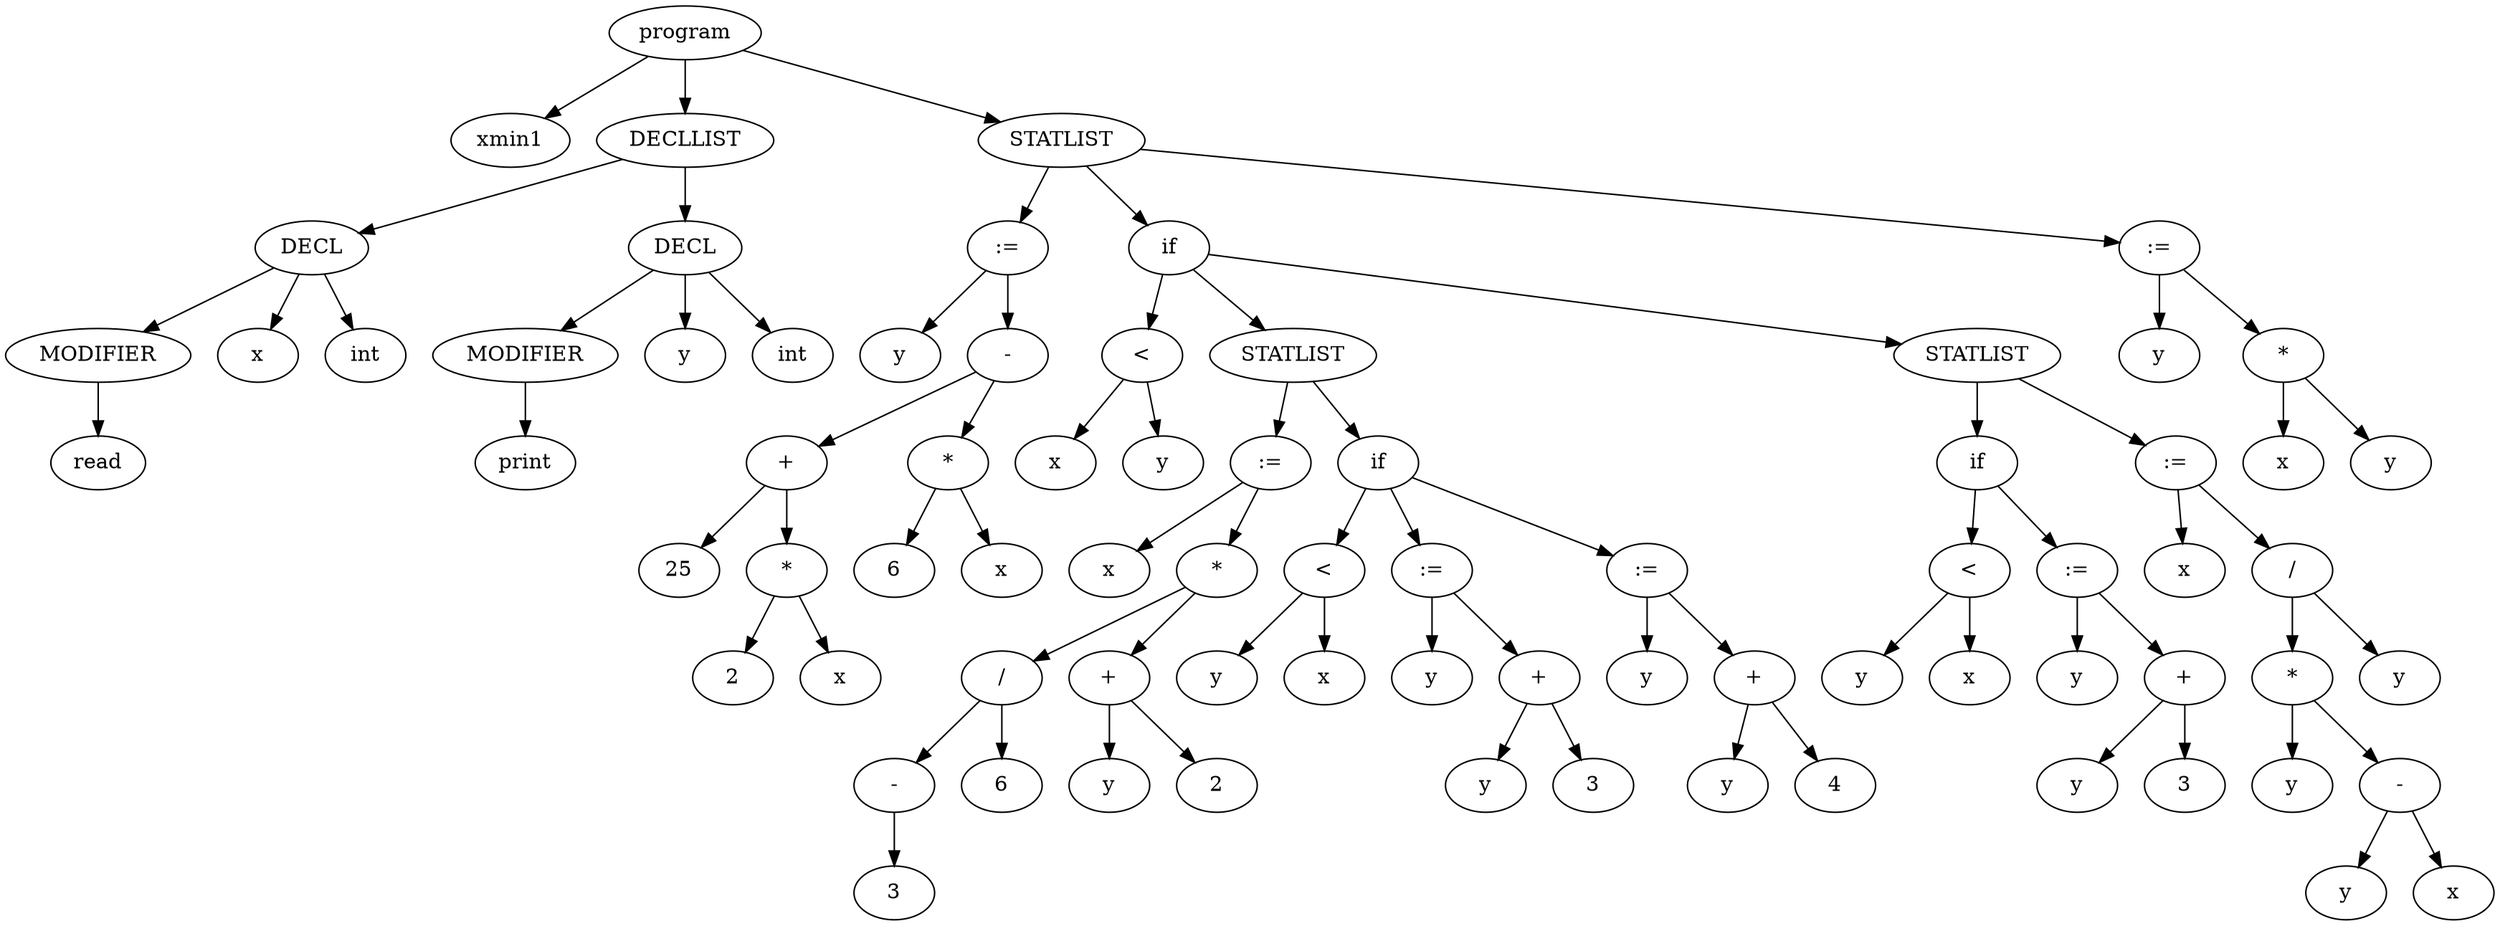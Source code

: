 digraph{ 
n705927765 [label="program"]
n366712642 [label="xmin1"]
n1829164700 [label="DECLLIST"]
n2018699554 [label="DECL"]
n1311053135 [label="MODIFIER"]
n118352462 [label="read"]
n1550089733 [label="x"]
n865113938 [label="int"]
n1442407170 [label="DECL"]
n1028566121 [label="MODIFIER"]
n1118140819 [label="print"]
n1975012498 [label="y"]
n1808253012 [label="int"]
n589431969 [label="STATLIST"]
n1252169911 [label=":="]
n2101973421 [label="y"]
n685325104 [label="-"]
n460141958 [label="+"]
n1163157884 [label="25"]
n1956725890 [label="*"]
n356573597 [label="2"]
n1735600054 [label="x"]
n21685669 [label="*"]
n2133927002 [label="6"]
n1836019240 [label="x"]
n325040804 [label="if"]
n1173230247 [label="<"]
n856419764 [label="x"]
n621009875 [label="y"]
n1265094477 [label="STATLIST"]
n2125039532 [label=":="]
n312714112 [label="x"]
n692404036 [label="*"]
n1554874502 [label="/"]
n1846274136 [label="-"]
n1639705018 [label="3"]
n1627674070 [label="6"]
n1360875712 [label="+"]
n1625635731 [label="y"]
n1580066828 [label="2"]
n491044090 [label="if"]
n644117698 [label="<"]
n1872034366 [label="y"]
n1581781576 [label="x"]
n1725154839 [label=":="]
n1670675563 [label="y"]
n723074861 [label="+"]
n895328852 [label="y"]
n1304836502 [label="3"]
n225534817 [label=":="]
n1878246837 [label="y"]
n929338653 [label="+"]
n1259475182 [label="y"]
n1300109446 [label="4"]
n1020371697 [label="STATLIST"]
n789451787 [label="if"]
n1950409828 [label="<"]
n1229416514 [label="y"]
n2016447921 [label="x"]
n666988784 [label=":="]
n1414644648 [label="y"]
n640070680 [label="+"]
n1510467688 [label="y"]
n1995265320 [label="3"]
n746292446 [label=":="]
n1072591677 [label="x"]
n1523554304 [label="/"]
n1175962212 [label="*"]
n918221580 [label="y"]
n2055281021 [label="-"]
n1554547125 [label="y"]
n617901222 [label="x"]
n1159190947 [label="y"]
n925858445 [label=":="]
n798154996 [label="y"]
n681842940 [label="*"]
n1392838282 [label="x"]
n523429237 [label="y"]
n705927765 -> n366712642
n705927765 -> n1829164700
n705927765 -> n589431969
n1829164700 -> n2018699554
n1829164700 -> n1442407170
n2018699554 -> n1311053135
n2018699554 -> n1550089733
n2018699554 -> n865113938
n1311053135 -> n118352462
n1442407170 -> n1028566121
n1442407170 -> n1975012498
n1442407170 -> n1808253012
n1028566121 -> n1118140819
n589431969 -> n1252169911
n589431969 -> n325040804
n589431969 -> n925858445
n1252169911 -> n2101973421
n1252169911 -> n685325104
n685325104 -> n460141958
n685325104 -> n21685669
n460141958 -> n1163157884
n460141958 -> n1956725890
n1956725890 -> n356573597
n1956725890 -> n1735600054
n21685669 -> n2133927002
n21685669 -> n1836019240
n325040804 -> n1173230247
n325040804 -> n1265094477
n325040804 -> n1020371697
n1173230247 -> n856419764
n1173230247 -> n621009875
n1265094477 -> n2125039532
n1265094477 -> n491044090
n2125039532 -> n312714112
n2125039532 -> n692404036
n692404036 -> n1554874502
n692404036 -> n1360875712
n1554874502 -> n1846274136
n1554874502 -> n1627674070
n1846274136 -> n1639705018
n1360875712 -> n1625635731
n1360875712 -> n1580066828
n491044090 -> n644117698
n491044090 -> n1725154839
n491044090 -> n225534817
n644117698 -> n1872034366
n644117698 -> n1581781576
n1725154839 -> n1670675563
n1725154839 -> n723074861
n723074861 -> n895328852
n723074861 -> n1304836502
n225534817 -> n1878246837
n225534817 -> n929338653
n929338653 -> n1259475182
n929338653 -> n1300109446
n1020371697 -> n789451787
n1020371697 -> n746292446
n789451787 -> n1950409828
n789451787 -> n666988784
n1950409828 -> n1229416514
n1950409828 -> n2016447921
n666988784 -> n1414644648
n666988784 -> n640070680
n640070680 -> n1510467688
n640070680 -> n1995265320
n746292446 -> n1072591677
n746292446 -> n1523554304
n1523554304 -> n1175962212
n1523554304 -> n1159190947
n1175962212 -> n918221580
n1175962212 -> n2055281021
n2055281021 -> n1554547125
n2055281021 -> n617901222
n925858445 -> n798154996
n925858445 -> n681842940
n681842940 -> n1392838282
n681842940 -> n523429237
}
